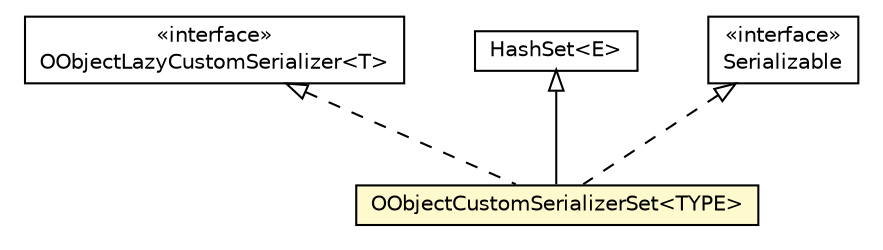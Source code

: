 #!/usr/local/bin/dot
#
# Class diagram 
# Generated by UMLGraph version R5_6-24-gf6e263 (http://www.umlgraph.org/)
#

digraph G {
	edge [fontname="Helvetica",fontsize=10,labelfontname="Helvetica",labelfontsize=10];
	node [fontname="Helvetica",fontsize=10,shape=plaintext];
	nodesep=0.25;
	ranksep=0.5;
	// com.orientechnologies.orient.object.serialization.OObjectCustomSerializerSet<TYPE>
	c4956550 [label=<<table title="com.orientechnologies.orient.object.serialization.OObjectCustomSerializerSet" border="0" cellborder="1" cellspacing="0" cellpadding="2" port="p" bgcolor="lemonChiffon" href="./OObjectCustomSerializerSet.html">
		<tr><td><table border="0" cellspacing="0" cellpadding="1">
<tr><td align="center" balign="center"> OObjectCustomSerializerSet&lt;TYPE&gt; </td></tr>
		</table></td></tr>
		</table>>, URL="./OObjectCustomSerializerSet.html", fontname="Helvetica", fontcolor="black", fontsize=10.0];
	// com.orientechnologies.orient.object.serialization.OObjectLazyCustomSerializer<T>
	c4956551 [label=<<table title="com.orientechnologies.orient.object.serialization.OObjectLazyCustomSerializer" border="0" cellborder="1" cellspacing="0" cellpadding="2" port="p" href="./OObjectLazyCustomSerializer.html">
		<tr><td><table border="0" cellspacing="0" cellpadding="1">
<tr><td align="center" balign="center"> &#171;interface&#187; </td></tr>
<tr><td align="center" balign="center"> OObjectLazyCustomSerializer&lt;T&gt; </td></tr>
		</table></td></tr>
		</table>>, URL="./OObjectLazyCustomSerializer.html", fontname="Helvetica", fontcolor="black", fontsize=10.0];
	//com.orientechnologies.orient.object.serialization.OObjectCustomSerializerSet<TYPE> extends java.util.HashSet<TYPE>
	c4957229:p -> c4956550:p [dir=back,arrowtail=empty];
	//com.orientechnologies.orient.object.serialization.OObjectCustomSerializerSet<TYPE> implements com.orientechnologies.orient.object.serialization.OObjectLazyCustomSerializer<T>
	c4956551:p -> c4956550:p [dir=back,arrowtail=empty,style=dashed];
	//com.orientechnologies.orient.object.serialization.OObjectCustomSerializerSet<TYPE> implements java.io.Serializable
	c4957230:p -> c4956550:p [dir=back,arrowtail=empty,style=dashed];
	// java.io.Serializable
	c4957230 [label=<<table title="java.io.Serializable" border="0" cellborder="1" cellspacing="0" cellpadding="2" port="p" href="http://java.sun.com/j2se/1.4.2/docs/api/java/io/Serializable.html">
		<tr><td><table border="0" cellspacing="0" cellpadding="1">
<tr><td align="center" balign="center"> &#171;interface&#187; </td></tr>
<tr><td align="center" balign="center"> Serializable </td></tr>
		</table></td></tr>
		</table>>, URL="http://java.sun.com/j2se/1.4.2/docs/api/java/io/Serializable.html", fontname="Helvetica", fontcolor="black", fontsize=10.0];
	// java.util.HashSet<E>
	c4957229 [label=<<table title="java.util.HashSet" border="0" cellborder="1" cellspacing="0" cellpadding="2" port="p" href="http://java.sun.com/j2se/1.4.2/docs/api/java/util/HashSet.html">
		<tr><td><table border="0" cellspacing="0" cellpadding="1">
<tr><td align="center" balign="center"> HashSet&lt;E&gt; </td></tr>
		</table></td></tr>
		</table>>, URL="http://java.sun.com/j2se/1.4.2/docs/api/java/util/HashSet.html", fontname="Helvetica", fontcolor="black", fontsize=10.0];
}

